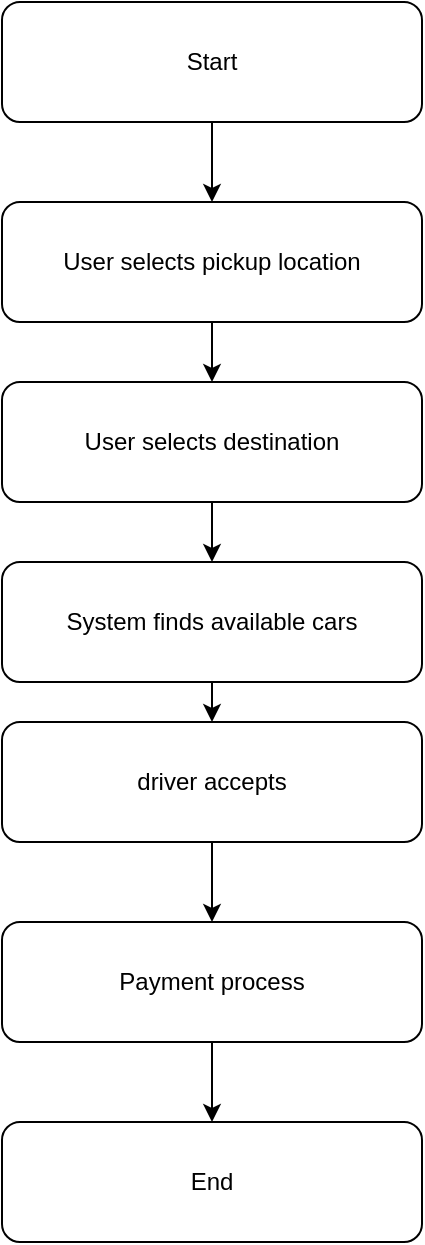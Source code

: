 <mxfile version="22.1.2" type="device">
  <diagram name="Page-1" id="A3bopiXvqdWeH00PJC0V">
    <mxGraphModel dx="1276" dy="606" grid="1" gridSize="10" guides="1" tooltips="1" connect="1" arrows="1" fold="1" page="1" pageScale="1" pageWidth="850" pageHeight="1100" math="0" shadow="0">
      <root>
        <mxCell id="0" />
        <mxCell id="1" parent="0" />
        <mxCell id="2O078Oq2k7tvxuW_1aEh-1" value="Start" style="rounded=1;whiteSpace=wrap;html=1;" vertex="1" parent="1">
          <mxGeometry x="340" y="40" width="210" height="60" as="geometry" />
        </mxCell>
        <mxCell id="2O078Oq2k7tvxuW_1aEh-2" value="User selects pickup location" style="rounded=1;whiteSpace=wrap;html=1;" vertex="1" parent="1">
          <mxGeometry x="340" y="140" width="210" height="60" as="geometry" />
        </mxCell>
        <mxCell id="2O078Oq2k7tvxuW_1aEh-3" value="User selects destination" style="rounded=1;whiteSpace=wrap;html=1;" vertex="1" parent="1">
          <mxGeometry x="340" y="230" width="210" height="60" as="geometry" />
        </mxCell>
        <mxCell id="2O078Oq2k7tvxuW_1aEh-4" value="System finds available cars" style="rounded=1;whiteSpace=wrap;html=1;" vertex="1" parent="1">
          <mxGeometry x="340" y="320" width="210" height="60" as="geometry" />
        </mxCell>
        <mxCell id="2O078Oq2k7tvxuW_1aEh-5" value="driver accepts" style="rounded=1;whiteSpace=wrap;html=1;" vertex="1" parent="1">
          <mxGeometry x="340" y="400" width="210" height="60" as="geometry" />
        </mxCell>
        <mxCell id="2O078Oq2k7tvxuW_1aEh-7" value="Payment process" style="rounded=1;whiteSpace=wrap;html=1;" vertex="1" parent="1">
          <mxGeometry x="340" y="500" width="210" height="60" as="geometry" />
        </mxCell>
        <mxCell id="2O078Oq2k7tvxuW_1aEh-9" value="End" style="rounded=1;whiteSpace=wrap;html=1;" vertex="1" parent="1">
          <mxGeometry x="340" y="600" width="210" height="60" as="geometry" />
        </mxCell>
        <mxCell id="2O078Oq2k7tvxuW_1aEh-10" value="" style="endArrow=classic;html=1;rounded=0;" edge="1" parent="1" source="2O078Oq2k7tvxuW_1aEh-1" target="2O078Oq2k7tvxuW_1aEh-2">
          <mxGeometry width="50" height="50" relative="1" as="geometry">
            <mxPoint x="230" y="90" as="sourcePoint" />
            <mxPoint x="280" y="40" as="targetPoint" />
          </mxGeometry>
        </mxCell>
        <mxCell id="2O078Oq2k7tvxuW_1aEh-11" value="" style="endArrow=classic;html=1;rounded=0;" edge="1" parent="1" source="2O078Oq2k7tvxuW_1aEh-2" target="2O078Oq2k7tvxuW_1aEh-3">
          <mxGeometry width="50" height="50" relative="1" as="geometry">
            <mxPoint x="120" y="180" as="sourcePoint" />
            <mxPoint x="170" y="130" as="targetPoint" />
          </mxGeometry>
        </mxCell>
        <mxCell id="2O078Oq2k7tvxuW_1aEh-12" value="" style="endArrow=classic;html=1;rounded=0;" edge="1" parent="1" source="2O078Oq2k7tvxuW_1aEh-3" target="2O078Oq2k7tvxuW_1aEh-4">
          <mxGeometry width="50" height="50" relative="1" as="geometry">
            <mxPoint x="170" y="380" as="sourcePoint" />
            <mxPoint x="220" y="330" as="targetPoint" />
          </mxGeometry>
        </mxCell>
        <mxCell id="2O078Oq2k7tvxuW_1aEh-13" value="" style="endArrow=classic;html=1;rounded=0;" edge="1" parent="1" source="2O078Oq2k7tvxuW_1aEh-4" target="2O078Oq2k7tvxuW_1aEh-5">
          <mxGeometry width="50" height="50" relative="1" as="geometry">
            <mxPoint x="260" y="480" as="sourcePoint" />
            <mxPoint x="310" y="430" as="targetPoint" />
          </mxGeometry>
        </mxCell>
        <mxCell id="2O078Oq2k7tvxuW_1aEh-14" value="" style="endArrow=classic;html=1;rounded=0;" edge="1" parent="1" source="2O078Oq2k7tvxuW_1aEh-5" target="2O078Oq2k7tvxuW_1aEh-7">
          <mxGeometry width="50" height="50" relative="1" as="geometry">
            <mxPoint x="170" y="500" as="sourcePoint" />
            <mxPoint x="220" y="450" as="targetPoint" />
          </mxGeometry>
        </mxCell>
        <mxCell id="2O078Oq2k7tvxuW_1aEh-15" value="" style="endArrow=classic;html=1;rounded=0;" edge="1" parent="1" source="2O078Oq2k7tvxuW_1aEh-7" target="2O078Oq2k7tvxuW_1aEh-9">
          <mxGeometry width="50" height="50" relative="1" as="geometry">
            <mxPoint x="120" y="490" as="sourcePoint" />
            <mxPoint x="170" y="440" as="targetPoint" />
          </mxGeometry>
        </mxCell>
      </root>
    </mxGraphModel>
  </diagram>
</mxfile>
